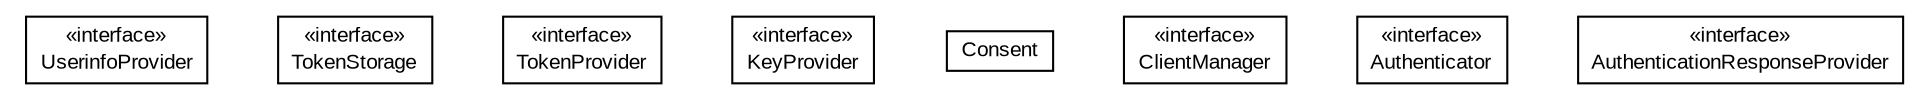#!/usr/local/bin/dot
#
# Class diagram 
# Generated by UMLGraph version R5_6-24-gf6e263 (http://www.umlgraph.org/)
#

digraph G {
	edge [fontname="arial",fontsize=10,labelfontname="arial",labelfontsize=10];
	node [fontname="arial",fontsize=10,shape=plaintext];
	nodesep=0.25;
	ranksep=0.5;
	// net.trajano.openidconnect.provider.spi.UserinfoProvider
	c1492 [label=<<table title="net.trajano.openidconnect.provider.spi.UserinfoProvider" border="0" cellborder="1" cellspacing="0" cellpadding="2" port="p" href="./UserinfoProvider.html">
		<tr><td><table border="0" cellspacing="0" cellpadding="1">
<tr><td align="center" balign="center"> &#171;interface&#187; </td></tr>
<tr><td align="center" balign="center"> UserinfoProvider </td></tr>
		</table></td></tr>
		</table>>, URL="./UserinfoProvider.html", fontname="arial", fontcolor="black", fontsize=10.0];
	// net.trajano.openidconnect.provider.spi.TokenStorage
	c1493 [label=<<table title="net.trajano.openidconnect.provider.spi.TokenStorage" border="0" cellborder="1" cellspacing="0" cellpadding="2" port="p" href="./TokenStorage.html">
		<tr><td><table border="0" cellspacing="0" cellpadding="1">
<tr><td align="center" balign="center"> &#171;interface&#187; </td></tr>
<tr><td align="center" balign="center"> TokenStorage </td></tr>
		</table></td></tr>
		</table>>, URL="./TokenStorage.html", fontname="arial", fontcolor="black", fontsize=10.0];
	// net.trajano.openidconnect.provider.spi.TokenProvider
	c1494 [label=<<table title="net.trajano.openidconnect.provider.spi.TokenProvider" border="0" cellborder="1" cellspacing="0" cellpadding="2" port="p" href="./TokenProvider.html">
		<tr><td><table border="0" cellspacing="0" cellpadding="1">
<tr><td align="center" balign="center"> &#171;interface&#187; </td></tr>
<tr><td align="center" balign="center"> TokenProvider </td></tr>
		</table></td></tr>
		</table>>, URL="./TokenProvider.html", fontname="arial", fontcolor="black", fontsize=10.0];
	// net.trajano.openidconnect.provider.spi.KeyProvider
	c1495 [label=<<table title="net.trajano.openidconnect.provider.spi.KeyProvider" border="0" cellborder="1" cellspacing="0" cellpadding="2" port="p" href="./KeyProvider.html">
		<tr><td><table border="0" cellspacing="0" cellpadding="1">
<tr><td align="center" balign="center"> &#171;interface&#187; </td></tr>
<tr><td align="center" balign="center"> KeyProvider </td></tr>
		</table></td></tr>
		</table>>, URL="./KeyProvider.html", fontname="arial", fontcolor="black", fontsize=10.0];
	// net.trajano.openidconnect.provider.spi.Consent
	c1496 [label=<<table title="net.trajano.openidconnect.provider.spi.Consent" border="0" cellborder="1" cellspacing="0" cellpadding="2" port="p" href="./Consent.html">
		<tr><td><table border="0" cellspacing="0" cellpadding="1">
<tr><td align="center" balign="center"> Consent </td></tr>
		</table></td></tr>
		</table>>, URL="./Consent.html", fontname="arial", fontcolor="black", fontsize=10.0];
	// net.trajano.openidconnect.provider.spi.ClientManager
	c1497 [label=<<table title="net.trajano.openidconnect.provider.spi.ClientManager" border="0" cellborder="1" cellspacing="0" cellpadding="2" port="p" href="./ClientManager.html">
		<tr><td><table border="0" cellspacing="0" cellpadding="1">
<tr><td align="center" balign="center"> &#171;interface&#187; </td></tr>
<tr><td align="center" balign="center"> ClientManager </td></tr>
		</table></td></tr>
		</table>>, URL="./ClientManager.html", fontname="arial", fontcolor="black", fontsize=10.0];
	// net.trajano.openidconnect.provider.spi.Authenticator
	c1498 [label=<<table title="net.trajano.openidconnect.provider.spi.Authenticator" border="0" cellborder="1" cellspacing="0" cellpadding="2" port="p" href="./Authenticator.html">
		<tr><td><table border="0" cellspacing="0" cellpadding="1">
<tr><td align="center" balign="center"> &#171;interface&#187; </td></tr>
<tr><td align="center" balign="center"> Authenticator </td></tr>
		</table></td></tr>
		</table>>, URL="./Authenticator.html", fontname="arial", fontcolor="black", fontsize=10.0];
	// net.trajano.openidconnect.provider.spi.AuthenticationResponseProvider
	c1499 [label=<<table title="net.trajano.openidconnect.provider.spi.AuthenticationResponseProvider" border="0" cellborder="1" cellspacing="0" cellpadding="2" port="p" href="./AuthenticationResponseProvider.html">
		<tr><td><table border="0" cellspacing="0" cellpadding="1">
<tr><td align="center" balign="center"> &#171;interface&#187; </td></tr>
<tr><td align="center" balign="center"> AuthenticationResponseProvider </td></tr>
		</table></td></tr>
		</table>>, URL="./AuthenticationResponseProvider.html", fontname="arial", fontcolor="black", fontsize=10.0];
}

